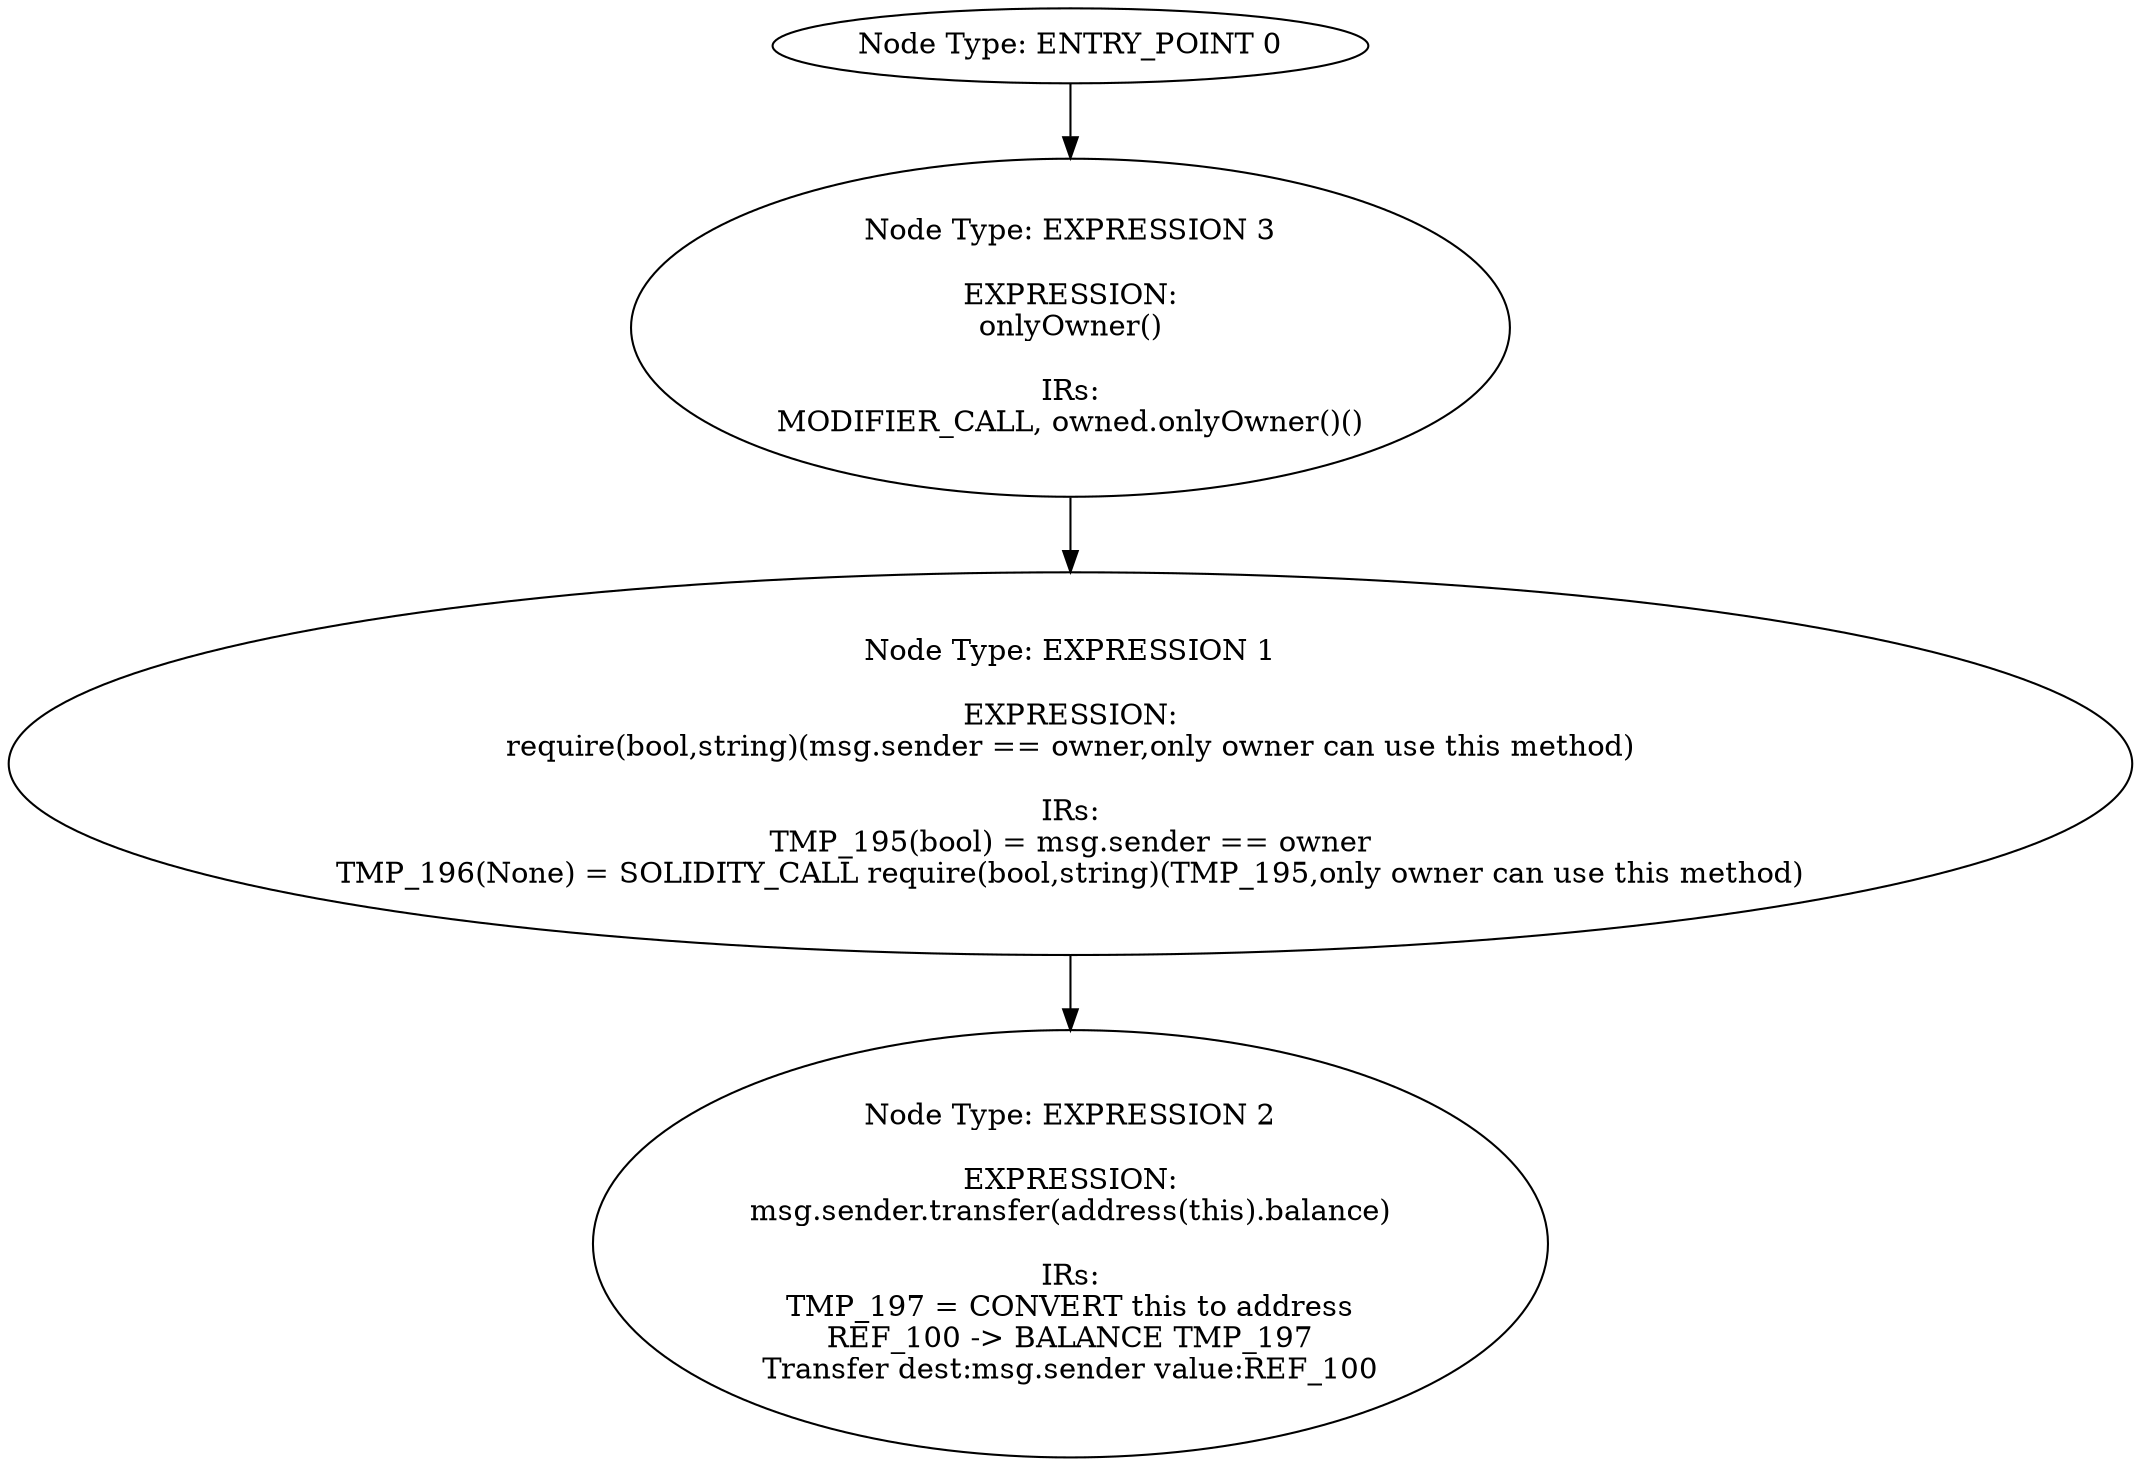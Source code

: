 digraph{
0[label="Node Type: ENTRY_POINT 0
"];
0->3;
1[label="Node Type: EXPRESSION 1

EXPRESSION:
require(bool,string)(msg.sender == owner,only owner can use this method)

IRs:
TMP_195(bool) = msg.sender == owner
TMP_196(None) = SOLIDITY_CALL require(bool,string)(TMP_195,only owner can use this method)"];
1->2;
2[label="Node Type: EXPRESSION 2

EXPRESSION:
msg.sender.transfer(address(this).balance)

IRs:
TMP_197 = CONVERT this to address
REF_100 -> BALANCE TMP_197
Transfer dest:msg.sender value:REF_100"];
3[label="Node Type: EXPRESSION 3

EXPRESSION:
onlyOwner()

IRs:
MODIFIER_CALL, owned.onlyOwner()()"];
3->1;
}
